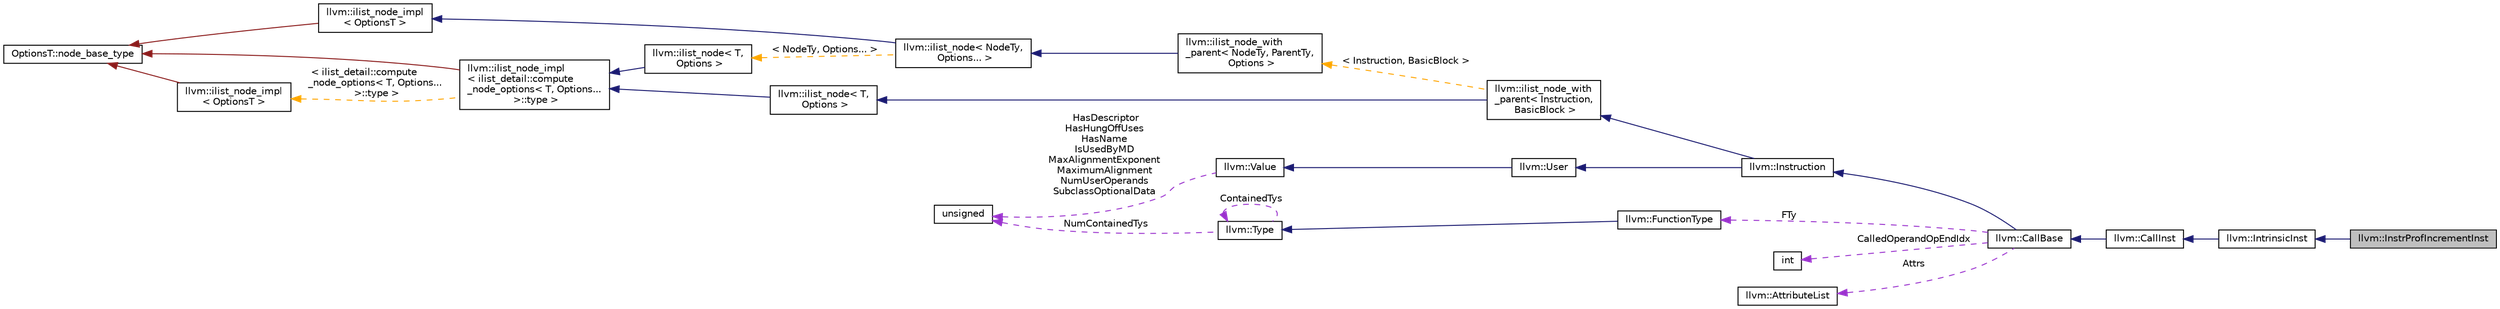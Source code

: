 digraph "llvm::InstrProfIncrementInst"
{
 // LATEX_PDF_SIZE
  bgcolor="transparent";
  edge [fontname="Helvetica",fontsize="10",labelfontname="Helvetica",labelfontsize="10"];
  node [fontname="Helvetica",fontsize="10",shape="box"];
  rankdir="LR";
  Node1 [label="llvm::InstrProfIncrementInst",height=0.2,width=0.4,color="black", fillcolor="grey75", style="filled", fontcolor="black",tooltip="This represents the llvm.instrprof_increment intrinsic."];
  Node2 -> Node1 [dir="back",color="midnightblue",fontsize="10",style="solid",fontname="Helvetica"];
  Node2 [label="llvm::IntrinsicInst",height=0.2,width=0.4,color="black",URL="$classllvm_1_1IntrinsicInst.html",tooltip="A wrapper class for inspecting calls to intrinsic functions."];
  Node3 -> Node2 [dir="back",color="midnightblue",fontsize="10",style="solid",fontname="Helvetica"];
  Node3 [label="llvm::CallInst",height=0.2,width=0.4,color="black",URL="$classllvm_1_1CallInst.html",tooltip="This class represents a function call, abstracting a target machine's calling convention."];
  Node4 -> Node3 [dir="back",color="midnightblue",fontsize="10",style="solid",fontname="Helvetica"];
  Node4 [label="llvm::CallBase",height=0.2,width=0.4,color="black",URL="$classllvm_1_1CallBase.html",tooltip="Base class for all callable instructions (InvokeInst and CallInst) Holds everything related to callin..."];
  Node5 -> Node4 [dir="back",color="midnightblue",fontsize="10",style="solid",fontname="Helvetica"];
  Node5 [label="llvm::Instruction",height=0.2,width=0.4,color="black",URL="$classllvm_1_1Instruction.html",tooltip=" "];
  Node6 -> Node5 [dir="back",color="midnightblue",fontsize="10",style="solid",fontname="Helvetica"];
  Node6 [label="llvm::User",height=0.2,width=0.4,color="black",URL="$classllvm_1_1User.html",tooltip=" "];
  Node7 -> Node6 [dir="back",color="midnightblue",fontsize="10",style="solid",fontname="Helvetica"];
  Node7 [label="llvm::Value",height=0.2,width=0.4,color="black",URL="$classllvm_1_1Value.html",tooltip="LLVM Value Representation."];
  Node8 -> Node7 [dir="back",color="darkorchid3",fontsize="10",style="dashed",label=" HasDescriptor\nHasHungOffUses\nHasName\nIsUsedByMD\nMaxAlignmentExponent\nMaximumAlignment\nNumUserOperands\nSubclassOptionalData" ,fontname="Helvetica"];
  Node8 [label="unsigned",height=0.2,width=0.4,color="black",URL="$classunsigned.html",tooltip=" "];
  Node9 -> Node5 [dir="back",color="midnightblue",fontsize="10",style="solid",fontname="Helvetica"];
  Node9 [label="llvm::ilist_node_with\l_parent\< Instruction,\l BasicBlock \>",height=0.2,width=0.4,color="black",URL="$classllvm_1_1ilist__node__with__parent.html",tooltip=" "];
  Node10 -> Node9 [dir="back",color="midnightblue",fontsize="10",style="solid",fontname="Helvetica"];
  Node10 [label="llvm::ilist_node\< T,\l Options \>",height=0.2,width=0.4,color="black",URL="$classllvm_1_1ilist__node.html",tooltip=" "];
  Node11 -> Node10 [dir="back",color="midnightblue",fontsize="10",style="solid",fontname="Helvetica"];
  Node11 [label="llvm::ilist_node_impl\l\< ilist_detail::compute\l_node_options\< T, Options...\l \>::type \>",height=0.2,width=0.4,color="black",URL="$classllvm_1_1ilist__node__impl.html",tooltip=" "];
  Node12 -> Node11 [dir="back",color="firebrick4",fontsize="10",style="solid",fontname="Helvetica"];
  Node12 [label="OptionsT::node_base_type",height=0.2,width=0.4,color="black",tooltip=" "];
  Node13 -> Node11 [dir="back",color="orange",fontsize="10",style="dashed",label=" \< ilist_detail::compute\l_node_options\< T, Options...\l \>::type \>" ,fontname="Helvetica"];
  Node13 [label="llvm::ilist_node_impl\l\< OptionsT \>",height=0.2,width=0.4,color="black",URL="$classllvm_1_1ilist__node__impl.html",tooltip="Implementation for an ilist node."];
  Node12 -> Node13 [dir="back",color="firebrick4",fontsize="10",style="solid",fontname="Helvetica"];
  Node14 -> Node9 [dir="back",color="orange",fontsize="10",style="dashed",label=" \< Instruction, BasicBlock \>" ,fontname="Helvetica"];
  Node14 [label="llvm::ilist_node_with\l_parent\< NodeTy, ParentTy,\l Options \>",height=0.2,width=0.4,color="black",URL="$classllvm_1_1ilist__node__with__parent.html",tooltip="An ilist node that can access its parent list."];
  Node15 -> Node14 [dir="back",color="midnightblue",fontsize="10",style="solid",fontname="Helvetica"];
  Node15 [label="llvm::ilist_node\< NodeTy,\l Options... \>",height=0.2,width=0.4,color="black",URL="$classllvm_1_1ilist__node.html",tooltip=" "];
  Node16 -> Node15 [dir="back",color="midnightblue",fontsize="10",style="solid",fontname="Helvetica"];
  Node16 [label="llvm::ilist_node_impl\l\< OptionsT \>",height=0.2,width=0.4,color="black",URL="$classllvm_1_1ilist__node__impl.html",tooltip="Implementation for an ilist node."];
  Node12 -> Node16 [dir="back",color="firebrick4",fontsize="10",style="solid",fontname="Helvetica"];
  Node17 -> Node15 [dir="back",color="orange",fontsize="10",style="dashed",label=" \< NodeTy, Options... \>" ,fontname="Helvetica"];
  Node17 [label="llvm::ilist_node\< T,\l Options \>",height=0.2,width=0.4,color="black",URL="$classllvm_1_1ilist__node.html",tooltip=" "];
  Node11 -> Node17 [dir="back",color="midnightblue",fontsize="10",style="solid",fontname="Helvetica"];
  Node18 -> Node4 [dir="back",color="darkorchid3",fontsize="10",style="dashed",label=" CalledOperandOpEndIdx" ,fontname="Helvetica"];
  Node18 [label="int",height=0.2,width=0.4,color="black",tooltip=" "];
  Node19 -> Node4 [dir="back",color="darkorchid3",fontsize="10",style="dashed",label=" Attrs" ,fontname="Helvetica"];
  Node19 [label="llvm::AttributeList",height=0.2,width=0.4,color="black",URL="$classllvm_1_1AttributeList.html",tooltip=" "];
  Node20 -> Node4 [dir="back",color="darkorchid3",fontsize="10",style="dashed",label=" FTy" ,fontname="Helvetica"];
  Node20 [label="llvm::FunctionType",height=0.2,width=0.4,color="black",URL="$classllvm_1_1FunctionType.html",tooltip="Class to represent function types."];
  Node21 -> Node20 [dir="back",color="midnightblue",fontsize="10",style="solid",fontname="Helvetica"];
  Node21 [label="llvm::Type",height=0.2,width=0.4,color="black",URL="$classllvm_1_1Type.html",tooltip="The instances of the Type class are immutable: once they are created, they are never changed."];
  Node8 -> Node21 [dir="back",color="darkorchid3",fontsize="10",style="dashed",label=" NumContainedTys" ,fontname="Helvetica"];
  Node21 -> Node21 [dir="back",color="darkorchid3",fontsize="10",style="dashed",label=" ContainedTys" ,fontname="Helvetica"];
}
